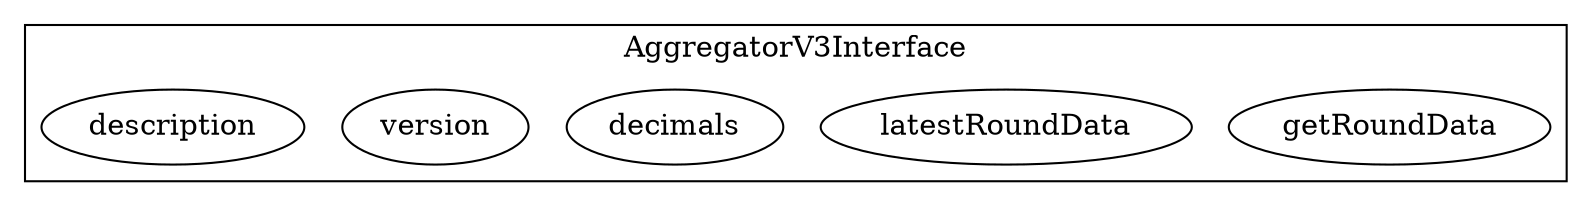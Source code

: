 strict digraph {
subgraph cluster_45_AggregatorV3Interface {
label = "AggregatorV3Interface"
"45_getRoundData" [label="getRoundData"]
"45_latestRoundData" [label="latestRoundData"]
"45_decimals" [label="decimals"]
"45_version" [label="version"]
"45_description" [label="description"]
}subgraph cluster_solidity {
label = "[Solidity]"
}
}